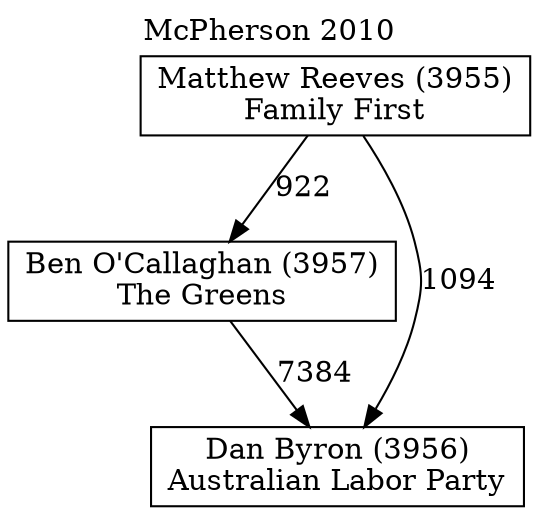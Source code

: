 // House preference flow
digraph "Dan Byron (3956)_McPherson_2010" {
	graph [label="McPherson 2010" labelloc=t mclimit=10]
	node [shape=box]
	"Ben O'Callaghan (3957)" [label="Ben O'Callaghan (3957)
The Greens"]
	"Dan Byron (3956)" [label="Dan Byron (3956)
Australian Labor Party"]
	"Matthew Reeves (3955)" [label="Matthew Reeves (3955)
Family First"]
	"Ben O'Callaghan (3957)" -> "Dan Byron (3956)" [label=7384]
	"Matthew Reeves (3955)" -> "Ben O'Callaghan (3957)" [label=922]
	"Matthew Reeves (3955)" -> "Dan Byron (3956)" [label=1094]
}
